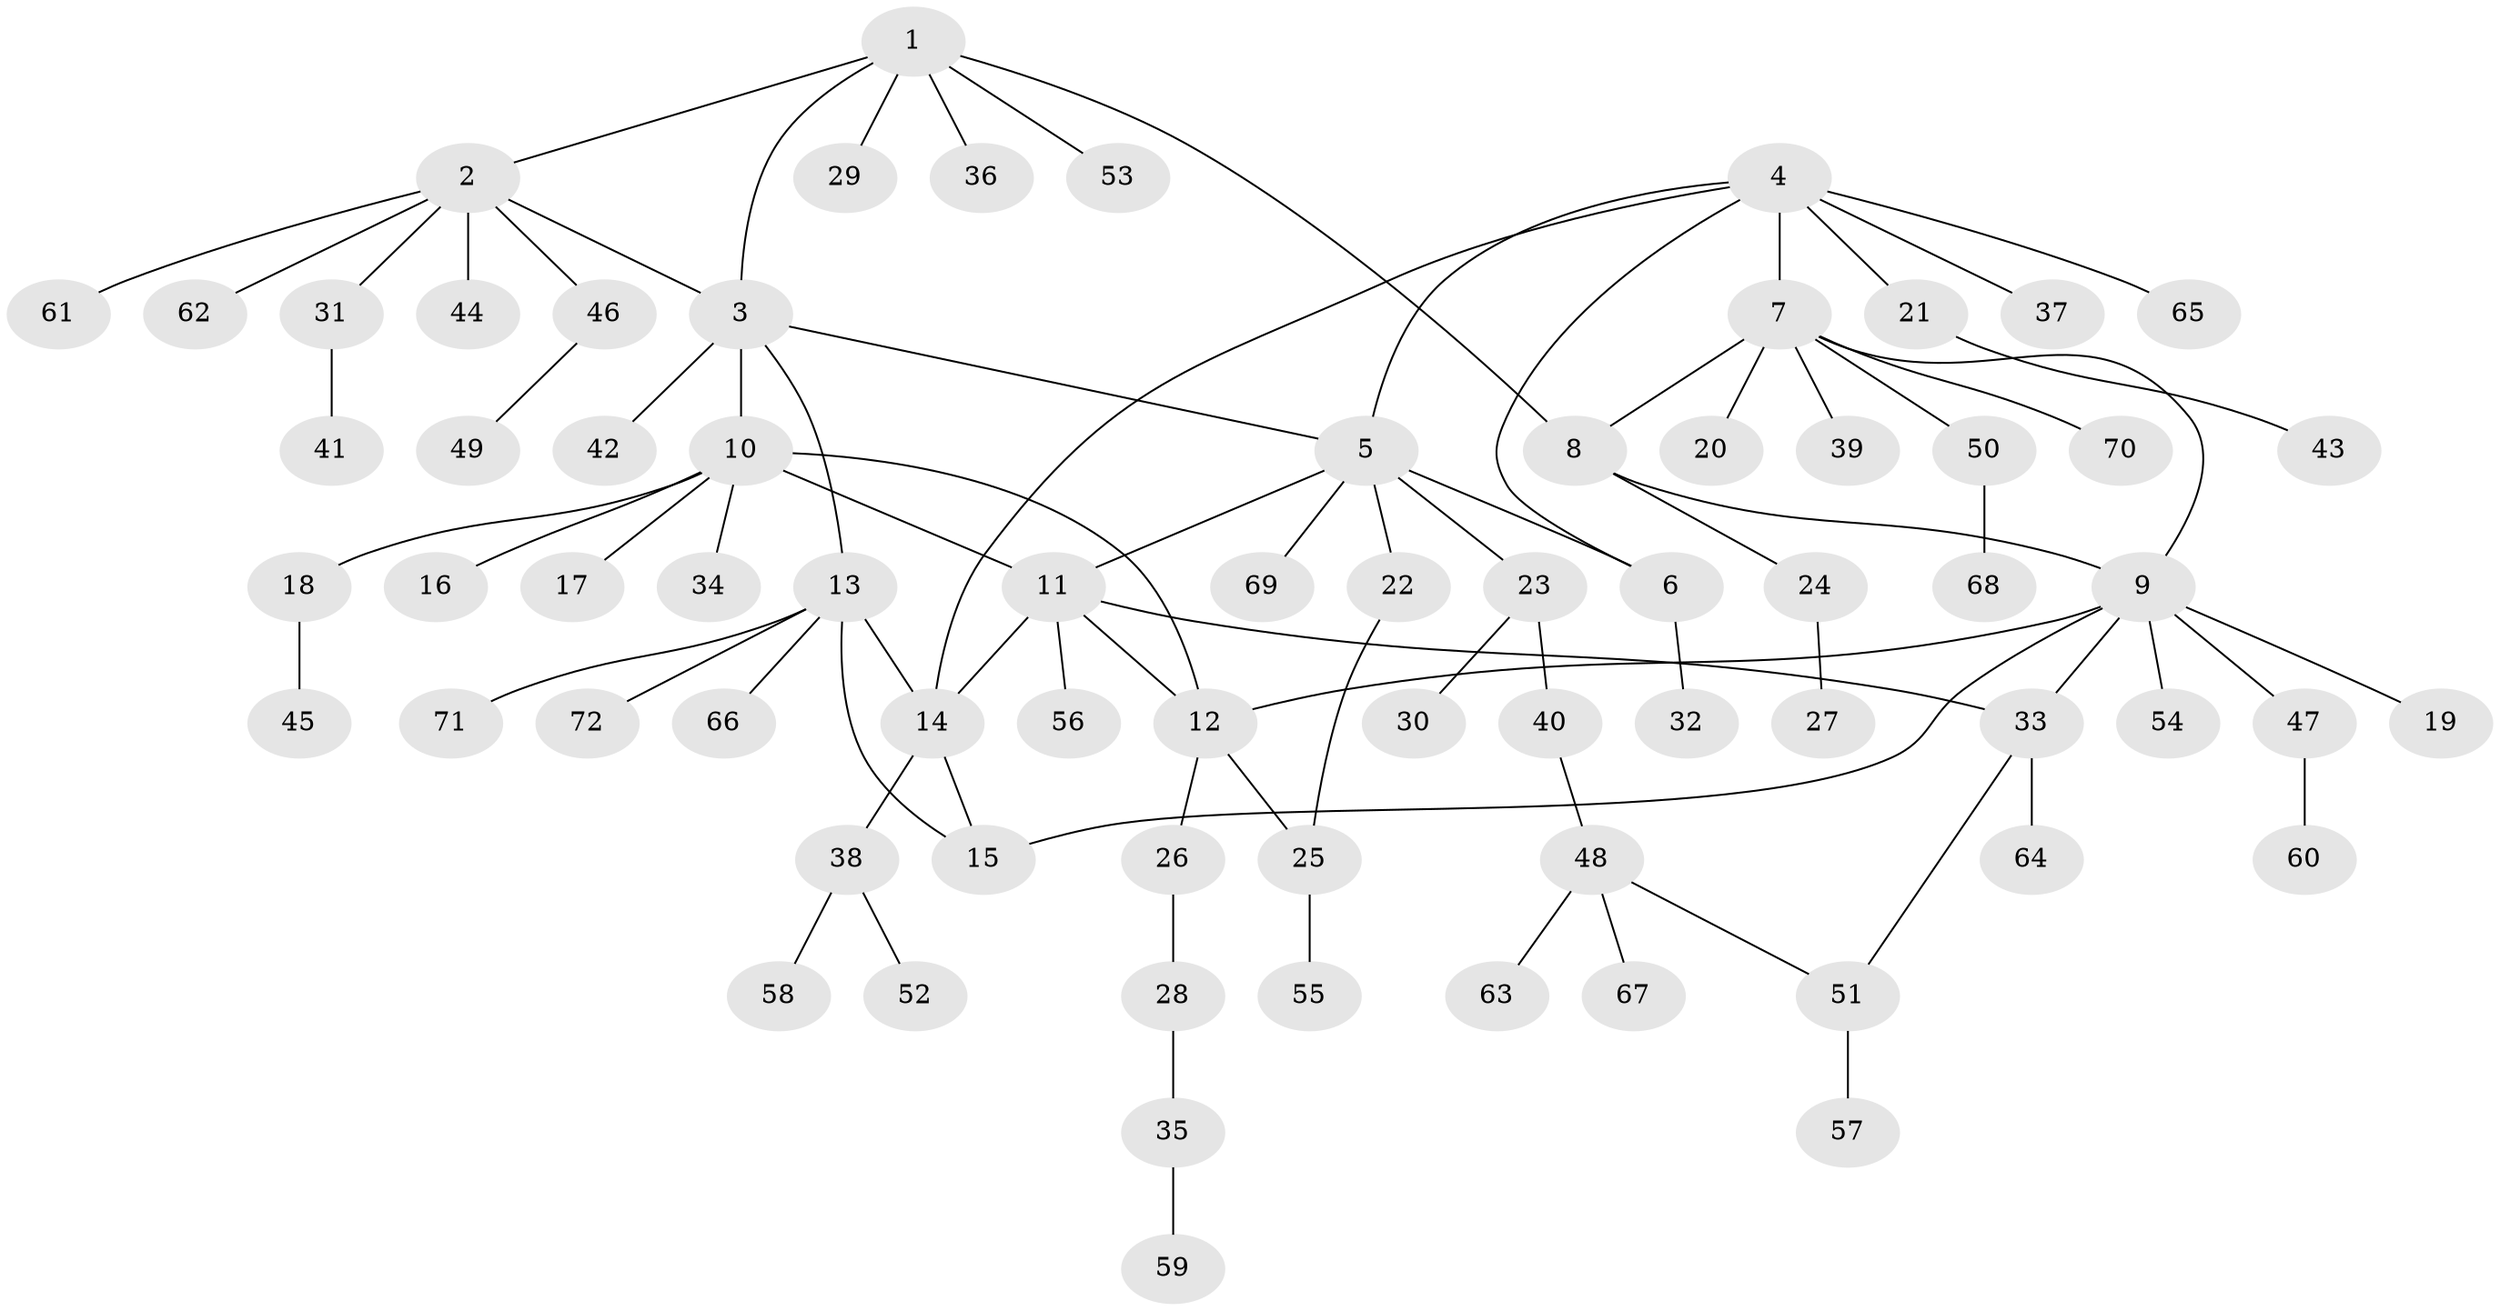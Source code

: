 // Generated by graph-tools (version 1.1) at 2025/50/03/09/25 03:50:40]
// undirected, 72 vertices, 85 edges
graph export_dot {
graph [start="1"]
  node [color=gray90,style=filled];
  1;
  2;
  3;
  4;
  5;
  6;
  7;
  8;
  9;
  10;
  11;
  12;
  13;
  14;
  15;
  16;
  17;
  18;
  19;
  20;
  21;
  22;
  23;
  24;
  25;
  26;
  27;
  28;
  29;
  30;
  31;
  32;
  33;
  34;
  35;
  36;
  37;
  38;
  39;
  40;
  41;
  42;
  43;
  44;
  45;
  46;
  47;
  48;
  49;
  50;
  51;
  52;
  53;
  54;
  55;
  56;
  57;
  58;
  59;
  60;
  61;
  62;
  63;
  64;
  65;
  66;
  67;
  68;
  69;
  70;
  71;
  72;
  1 -- 2;
  1 -- 3;
  1 -- 8;
  1 -- 29;
  1 -- 36;
  1 -- 53;
  2 -- 3;
  2 -- 31;
  2 -- 44;
  2 -- 46;
  2 -- 61;
  2 -- 62;
  3 -- 5;
  3 -- 10;
  3 -- 13;
  3 -- 42;
  4 -- 5;
  4 -- 6;
  4 -- 7;
  4 -- 14;
  4 -- 21;
  4 -- 37;
  4 -- 65;
  5 -- 6;
  5 -- 11;
  5 -- 22;
  5 -- 23;
  5 -- 69;
  6 -- 32;
  7 -- 8;
  7 -- 9;
  7 -- 20;
  7 -- 39;
  7 -- 50;
  7 -- 70;
  8 -- 9;
  8 -- 24;
  9 -- 12;
  9 -- 15;
  9 -- 19;
  9 -- 33;
  9 -- 47;
  9 -- 54;
  10 -- 11;
  10 -- 12;
  10 -- 16;
  10 -- 17;
  10 -- 18;
  10 -- 34;
  11 -- 12;
  11 -- 14;
  11 -- 33;
  11 -- 56;
  12 -- 25;
  12 -- 26;
  13 -- 14;
  13 -- 15;
  13 -- 66;
  13 -- 71;
  13 -- 72;
  14 -- 15;
  14 -- 38;
  18 -- 45;
  21 -- 43;
  22 -- 25;
  23 -- 30;
  23 -- 40;
  24 -- 27;
  25 -- 55;
  26 -- 28;
  28 -- 35;
  31 -- 41;
  33 -- 51;
  33 -- 64;
  35 -- 59;
  38 -- 52;
  38 -- 58;
  40 -- 48;
  46 -- 49;
  47 -- 60;
  48 -- 51;
  48 -- 63;
  48 -- 67;
  50 -- 68;
  51 -- 57;
}
